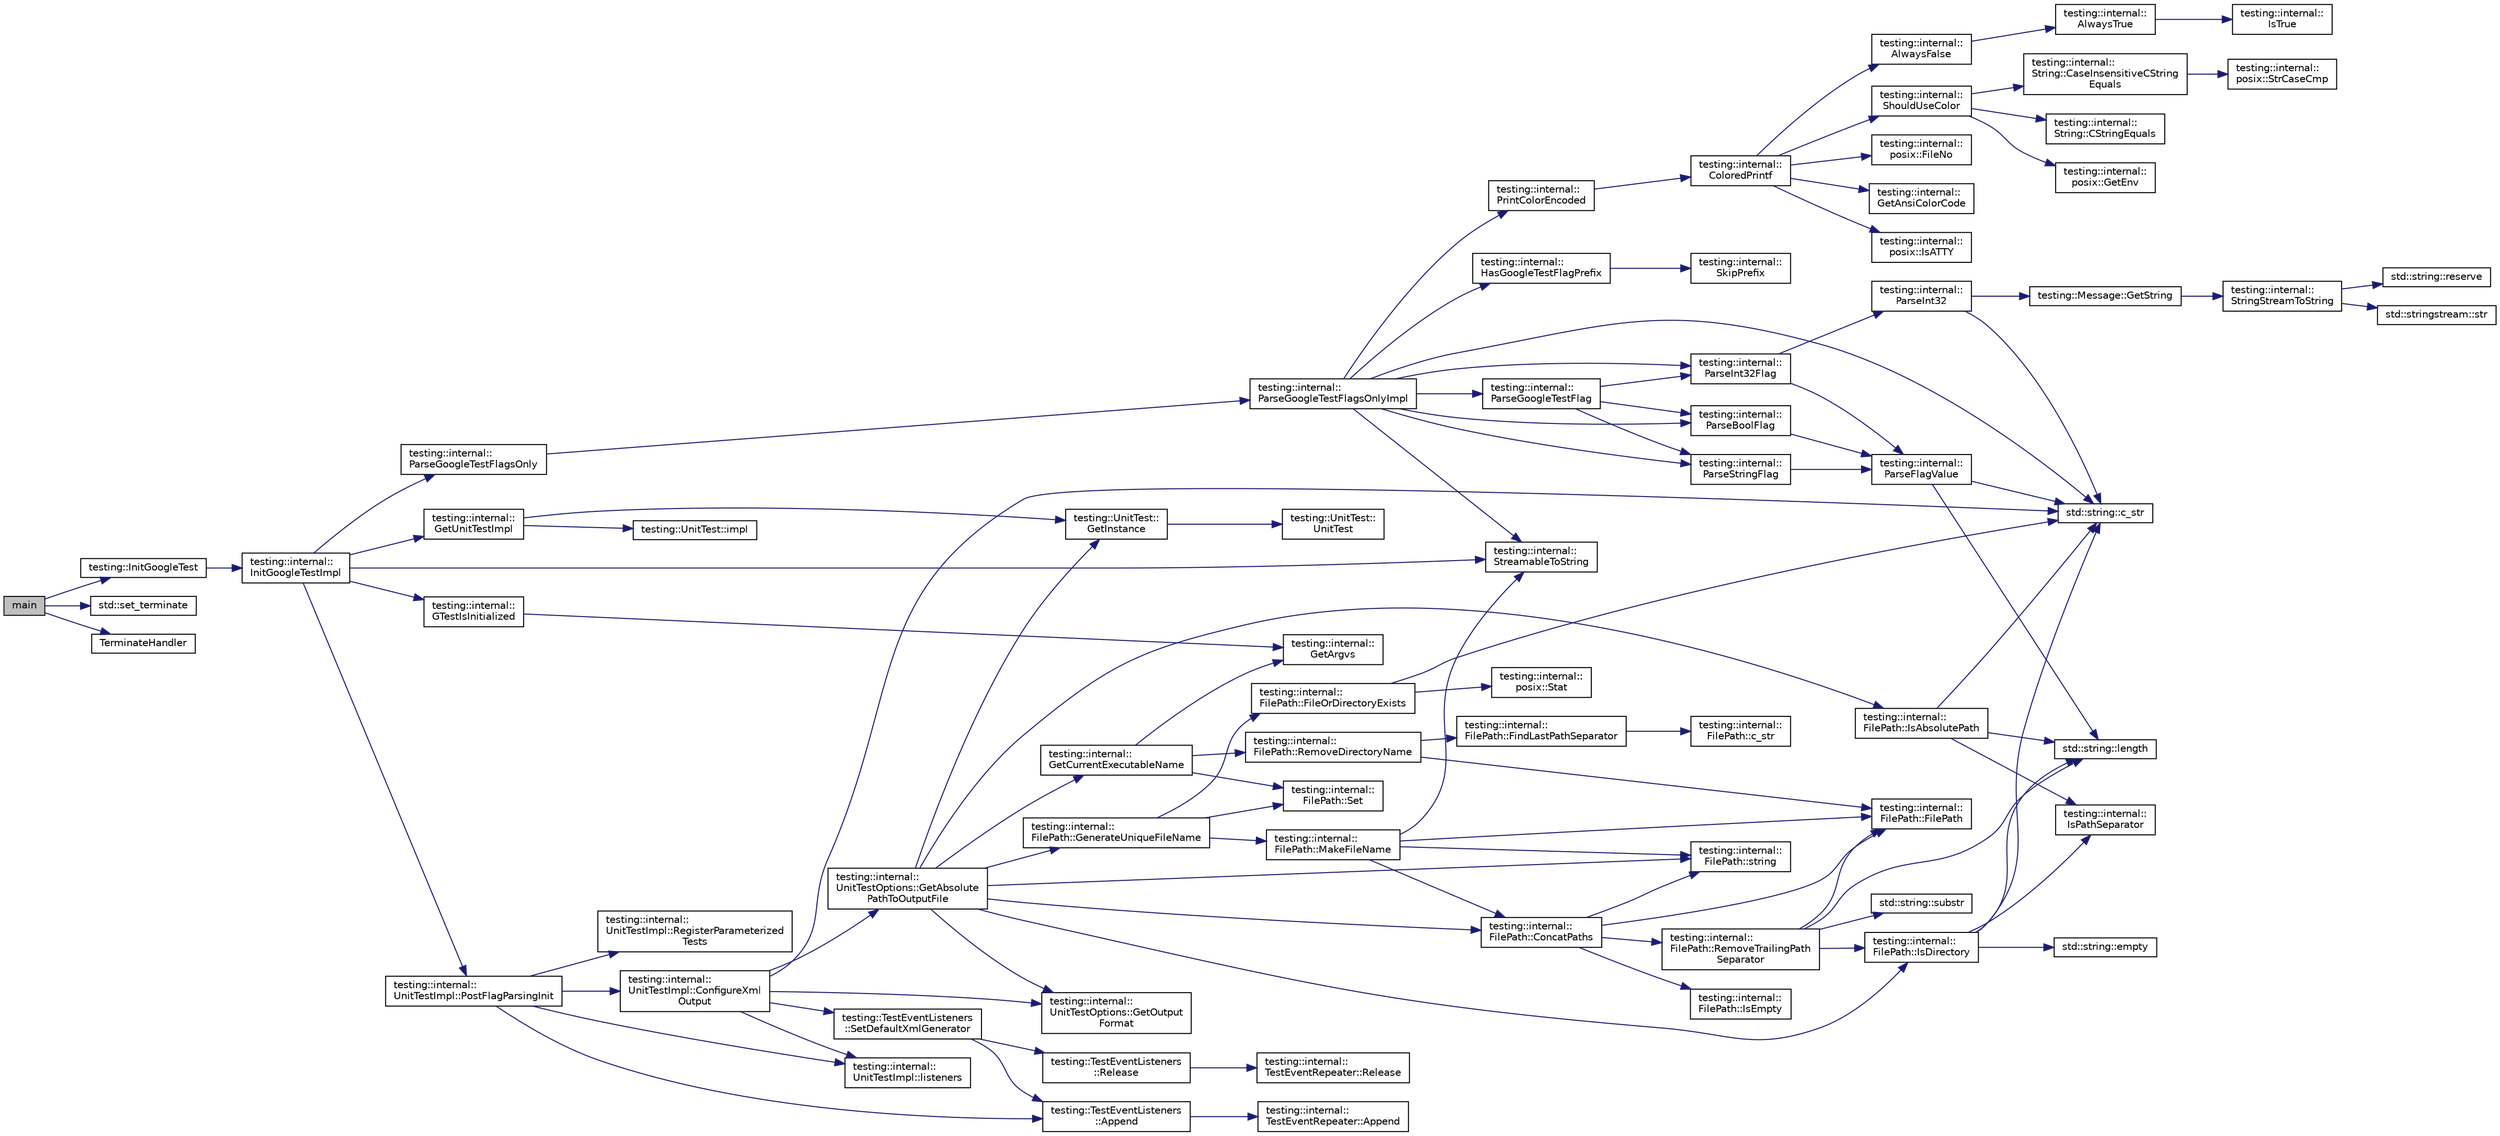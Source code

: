 digraph "main"
{
 // INTERACTIVE_SVG=YES
 // LATEX_PDF_SIZE
  bgcolor="transparent";
  edge [fontname="Helvetica",fontsize="10",labelfontname="Helvetica",labelfontsize="10"];
  node [fontname="Helvetica",fontsize="10",shape=record];
  rankdir="LR";
  Node1 [label="main",height=0.2,width=0.4,color="black", fillcolor="grey75", style="filled", fontcolor="black",tooltip=" "];
  Node1 -> Node2 [color="midnightblue",fontsize="10",style="solid",fontname="Helvetica"];
  Node2 [label="testing::InitGoogleTest",height=0.2,width=0.4,color="black",URL="$namespacetesting.html#afd726ae08c9bd16dc52f78c822d9946b",tooltip=" "];
  Node2 -> Node3 [color="midnightblue",fontsize="10",style="solid",fontname="Helvetica"];
  Node3 [label="testing::internal::\lInitGoogleTestImpl",height=0.2,width=0.4,color="black",URL="$namespacetesting_1_1internal.html#ac3c6fa93391768aa91c6238b31aaeeb5",tooltip=" "];
  Node3 -> Node4 [color="midnightblue",fontsize="10",style="solid",fontname="Helvetica"];
  Node4 [label="testing::internal::\lGetUnitTestImpl",height=0.2,width=0.4,color="black",URL="$namespacetesting_1_1internal.html#a9bd0caf5d16512de38b39599c13ee634",tooltip=" "];
  Node4 -> Node5 [color="midnightblue",fontsize="10",style="solid",fontname="Helvetica"];
  Node5 [label="testing::UnitTest::\lGetInstance",height=0.2,width=0.4,color="black",URL="$classtesting_1_1UnitTest.html#a24192400b70b3b946746954e9574fb8e",tooltip=" "];
  Node5 -> Node6 [color="midnightblue",fontsize="10",style="solid",fontname="Helvetica"];
  Node6 [label="testing::UnitTest::\lUnitTest",height=0.2,width=0.4,color="black",URL="$classtesting_1_1UnitTest.html#a5e646d37f980429c310af696c8775f5c",tooltip=" "];
  Node4 -> Node7 [color="midnightblue",fontsize="10",style="solid",fontname="Helvetica"];
  Node7 [label="testing::UnitTest::impl",height=0.2,width=0.4,color="black",URL="$classtesting_1_1UnitTest.html#a4df5d11a58affb337d7fa62eaa07690e",tooltip=" "];
  Node3 -> Node8 [color="midnightblue",fontsize="10",style="solid",fontname="Helvetica"];
  Node8 [label="testing::internal::\lGTestIsInitialized",height=0.2,width=0.4,color="black",URL="$namespacetesting_1_1internal.html#a91e707e0d371fae0224ffd37f0d042af",tooltip=" "];
  Node8 -> Node9 [color="midnightblue",fontsize="10",style="solid",fontname="Helvetica"];
  Node9 [label="testing::internal::\lGetArgvs",height=0.2,width=0.4,color="black",URL="$namespacetesting_1_1internal.html#a344160f771a3b754fa4e54b6e9846b23",tooltip=" "];
  Node3 -> Node10 [color="midnightblue",fontsize="10",style="solid",fontname="Helvetica"];
  Node10 [label="testing::internal::\lParseGoogleTestFlagsOnly",height=0.2,width=0.4,color="black",URL="$namespacetesting_1_1internal.html#a472880afbcc592a41e3d623e2dec8412",tooltip=" "];
  Node10 -> Node11 [color="midnightblue",fontsize="10",style="solid",fontname="Helvetica"];
  Node11 [label="testing::internal::\lParseGoogleTestFlagsOnlyImpl",height=0.2,width=0.4,color="black",URL="$namespacetesting_1_1internal.html#ae4c46ce8c3d016848fff52cc5133f2ac",tooltip=" "];
  Node11 -> Node12 [color="midnightblue",fontsize="10",style="solid",fontname="Helvetica"];
  Node12 [label="std::string::c_str",height=0.2,width=0.4,color="black",URL="/Users/shi-rongliu/html_book_20190607/cppreference-doxygen-web.tag.xml$cpp/string/basic_string/c_str.html#",tooltip=" "];
  Node11 -> Node13 [color="midnightblue",fontsize="10",style="solid",fontname="Helvetica"];
  Node13 [label="testing::internal::\lHasGoogleTestFlagPrefix",height=0.2,width=0.4,color="black",URL="$namespacetesting_1_1internal.html#a6fff795269f50673e358438721710d6f",tooltip=" "];
  Node13 -> Node14 [color="midnightblue",fontsize="10",style="solid",fontname="Helvetica"];
  Node14 [label="testing::internal::\lSkipPrefix",height=0.2,width=0.4,color="black",URL="$namespacetesting_1_1internal.html#a244d9a3765727306b597b8992ab84036",tooltip=" "];
  Node11 -> Node15 [color="midnightblue",fontsize="10",style="solid",fontname="Helvetica"];
  Node15 [label="testing::internal::\lParseBoolFlag",height=0.2,width=0.4,color="black",URL="$namespacetesting_1_1internal.html#ada3b98e7cfe93f4ba2053c470d9e3e51",tooltip=" "];
  Node15 -> Node16 [color="midnightblue",fontsize="10",style="solid",fontname="Helvetica"];
  Node16 [label="testing::internal::\lParseFlagValue",height=0.2,width=0.4,color="black",URL="$namespacetesting_1_1internal.html#a8bfd56af5e4a89bfb76f7e1723e41b03",tooltip=" "];
  Node16 -> Node12 [color="midnightblue",fontsize="10",style="solid",fontname="Helvetica"];
  Node16 -> Node17 [color="midnightblue",fontsize="10",style="solid",fontname="Helvetica"];
  Node17 [label="std::string::length",height=0.2,width=0.4,color="black",URL="/Users/shi-rongliu/html_book_20190607/cppreference-doxygen-web.tag.xml$cpp/string/basic_string/size.html#",tooltip=" "];
  Node11 -> Node18 [color="midnightblue",fontsize="10",style="solid",fontname="Helvetica"];
  Node18 [label="testing::internal::\lParseGoogleTestFlag",height=0.2,width=0.4,color="black",URL="$namespacetesting_1_1internal.html#afccff08aa2b1ede0dd32c1364a5dee42",tooltip=" "];
  Node18 -> Node15 [color="midnightblue",fontsize="10",style="solid",fontname="Helvetica"];
  Node18 -> Node19 [color="midnightblue",fontsize="10",style="solid",fontname="Helvetica"];
  Node19 [label="testing::internal::\lParseInt32Flag",height=0.2,width=0.4,color="black",URL="$namespacetesting_1_1internal.html#ae3449e173767750b613114ceac6d916a",tooltip=" "];
  Node19 -> Node16 [color="midnightblue",fontsize="10",style="solid",fontname="Helvetica"];
  Node19 -> Node20 [color="midnightblue",fontsize="10",style="solid",fontname="Helvetica"];
  Node20 [label="testing::internal::\lParseInt32",height=0.2,width=0.4,color="black",URL="$namespacetesting_1_1internal.html#ac06fc81336a3d80755f4020d34321766",tooltip=" "];
  Node20 -> Node12 [color="midnightblue",fontsize="10",style="solid",fontname="Helvetica"];
  Node20 -> Node21 [color="midnightblue",fontsize="10",style="solid",fontname="Helvetica"];
  Node21 [label="testing::Message::GetString",height=0.2,width=0.4,color="black",URL="$classtesting_1_1Message.html#a2cdc4df62bdcc9df37651a1cf527704e",tooltip=" "];
  Node21 -> Node22 [color="midnightblue",fontsize="10",style="solid",fontname="Helvetica"];
  Node22 [label="testing::internal::\lStringStreamToString",height=0.2,width=0.4,color="black",URL="$namespacetesting_1_1internal.html#ac0a2b7f69fc829d80a39e925b6417e39",tooltip=" "];
  Node22 -> Node23 [color="midnightblue",fontsize="10",style="solid",fontname="Helvetica"];
  Node23 [label="std::string::reserve",height=0.2,width=0.4,color="black",URL="/Users/shi-rongliu/html_book_20190607/cppreference-doxygen-web.tag.xml$cpp/string/basic_string/reserve.html#",tooltip=" "];
  Node22 -> Node24 [color="midnightblue",fontsize="10",style="solid",fontname="Helvetica"];
  Node24 [label="std::stringstream::str",height=0.2,width=0.4,color="black",URL="/Users/shi-rongliu/html_book_20190607/cppreference-doxygen-web.tag.xml$cpp/io/basic_stringstream/str.html#",tooltip=" "];
  Node18 -> Node25 [color="midnightblue",fontsize="10",style="solid",fontname="Helvetica"];
  Node25 [label="testing::internal::\lParseStringFlag",height=0.2,width=0.4,color="black",URL="$namespacetesting_1_1internal.html#aa4ce312efaaf7a97aac2303173afe021",tooltip=" "];
  Node25 -> Node16 [color="midnightblue",fontsize="10",style="solid",fontname="Helvetica"];
  Node11 -> Node19 [color="midnightblue",fontsize="10",style="solid",fontname="Helvetica"];
  Node11 -> Node25 [color="midnightblue",fontsize="10",style="solid",fontname="Helvetica"];
  Node11 -> Node26 [color="midnightblue",fontsize="10",style="solid",fontname="Helvetica"];
  Node26 [label="testing::internal::\lPrintColorEncoded",height=0.2,width=0.4,color="black",URL="$namespacetesting_1_1internal.html#a7d8c446a29c7e22d7d4dde8f530bb57e",tooltip=" "];
  Node26 -> Node27 [color="midnightblue",fontsize="10",style="solid",fontname="Helvetica"];
  Node27 [label="testing::internal::\lColoredPrintf",height=0.2,width=0.4,color="black",URL="$namespacetesting_1_1internal.html#adef3055706176001364e54eb73a87e31",tooltip=" "];
  Node27 -> Node28 [color="midnightblue",fontsize="10",style="solid",fontname="Helvetica"];
  Node28 [label="testing::internal::\lAlwaysFalse",height=0.2,width=0.4,color="black",URL="$namespacetesting_1_1internal.html#a4b24c851ab13569b1b15b3d259b60d2e",tooltip=" "];
  Node28 -> Node29 [color="midnightblue",fontsize="10",style="solid",fontname="Helvetica"];
  Node29 [label="testing::internal::\lAlwaysTrue",height=0.2,width=0.4,color="black",URL="$namespacetesting_1_1internal.html#a922c9da63cd4bf94fc473b9ecac76414",tooltip=" "];
  Node29 -> Node30 [color="midnightblue",fontsize="10",style="solid",fontname="Helvetica"];
  Node30 [label="testing::internal::\lIsTrue",height=0.2,width=0.4,color="black",URL="$namespacetesting_1_1internal.html#a527b9bcc13669b9a16400c8514266254",tooltip=" "];
  Node27 -> Node31 [color="midnightblue",fontsize="10",style="solid",fontname="Helvetica"];
  Node31 [label="testing::internal::\lposix::FileNo",height=0.2,width=0.4,color="black",URL="$namespacetesting_1_1internal_1_1posix.html#a3117b067e1f942a2031e666953120ccc",tooltip=" "];
  Node27 -> Node32 [color="midnightblue",fontsize="10",style="solid",fontname="Helvetica"];
  Node32 [label="testing::internal::\lGetAnsiColorCode",height=0.2,width=0.4,color="black",URL="$namespacetesting_1_1internal.html#a0aefb9deb60e90f19c236559837303d8",tooltip=" "];
  Node27 -> Node33 [color="midnightblue",fontsize="10",style="solid",fontname="Helvetica"];
  Node33 [label="testing::internal::\lposix::IsATTY",height=0.2,width=0.4,color="black",URL="$namespacetesting_1_1internal_1_1posix.html#a16ebe936b3a8ea462a94191635aedc27",tooltip=" "];
  Node27 -> Node34 [color="midnightblue",fontsize="10",style="solid",fontname="Helvetica"];
  Node34 [label="testing::internal::\lShouldUseColor",height=0.2,width=0.4,color="black",URL="$namespacetesting_1_1internal.html#ac1db1b4603967a6c4404f31cbbac31a6",tooltip=" "];
  Node34 -> Node35 [color="midnightblue",fontsize="10",style="solid",fontname="Helvetica"];
  Node35 [label="testing::internal::\lString::CaseInsensitiveCString\lEquals",height=0.2,width=0.4,color="black",URL="$classtesting_1_1internal_1_1String.html#a116ca435d63306927ba19f90a3596787",tooltip=" "];
  Node35 -> Node36 [color="midnightblue",fontsize="10",style="solid",fontname="Helvetica"];
  Node36 [label="testing::internal::\lposix::StrCaseCmp",height=0.2,width=0.4,color="black",URL="$namespacetesting_1_1internal_1_1posix.html#a1ef2385a7f8e4c706054da35967e76bd",tooltip=" "];
  Node34 -> Node37 [color="midnightblue",fontsize="10",style="solid",fontname="Helvetica"];
  Node37 [label="testing::internal::\lString::CStringEquals",height=0.2,width=0.4,color="black",URL="$classtesting_1_1internal_1_1String.html#a8bea7b33e7effbd299a0b4a5522ea96e",tooltip=" "];
  Node34 -> Node38 [color="midnightblue",fontsize="10",style="solid",fontname="Helvetica"];
  Node38 [label="testing::internal::\lposix::GetEnv",height=0.2,width=0.4,color="black",URL="$namespacetesting_1_1internal_1_1posix.html#a1d5e3da5a27eed25986859fa83cafe95",tooltip=" "];
  Node11 -> Node39 [color="midnightblue",fontsize="10",style="solid",fontname="Helvetica"];
  Node39 [label="testing::internal::\lStreamableToString",height=0.2,width=0.4,color="black",URL="$namespacetesting_1_1internal.html#aad4beed95d0846e6ffc5da0978ef3bb9",tooltip=" "];
  Node3 -> Node40 [color="midnightblue",fontsize="10",style="solid",fontname="Helvetica"];
  Node40 [label="testing::internal::\lUnitTestImpl::PostFlagParsingInit",height=0.2,width=0.4,color="black",URL="$classtesting_1_1internal_1_1UnitTestImpl.html#a772894193104b1b2516f16e6ff813168",tooltip=" "];
  Node40 -> Node41 [color="midnightblue",fontsize="10",style="solid",fontname="Helvetica"];
  Node41 [label="testing::TestEventListeners\l::Append",height=0.2,width=0.4,color="black",URL="$classtesting_1_1TestEventListeners.html#a1207dce74d64c1c39ffa6105560536a0",tooltip=" "];
  Node41 -> Node42 [color="midnightblue",fontsize="10",style="solid",fontname="Helvetica"];
  Node42 [label="testing::internal::\lTestEventRepeater::Append",height=0.2,width=0.4,color="black",URL="$classtesting_1_1internal_1_1TestEventRepeater.html#ad154ce021881721a5c46994316b14cb1",tooltip=" "];
  Node40 -> Node43 [color="midnightblue",fontsize="10",style="solid",fontname="Helvetica"];
  Node43 [label="testing::internal::\lUnitTestImpl::ConfigureXml\lOutput",height=0.2,width=0.4,color="black",URL="$classtesting_1_1internal_1_1UnitTestImpl.html#a21cd7b2928de03a55b5252f29dd5ae6d",tooltip=" "];
  Node43 -> Node12 [color="midnightblue",fontsize="10",style="solid",fontname="Helvetica"];
  Node43 -> Node44 [color="midnightblue",fontsize="10",style="solid",fontname="Helvetica"];
  Node44 [label="testing::internal::\lUnitTestOptions::GetAbsolute\lPathToOutputFile",height=0.2,width=0.4,color="black",URL="$classtesting_1_1internal_1_1UnitTestOptions.html#a993fb30ad66104158c8c0ac508daca3f",tooltip=" "];
  Node44 -> Node45 [color="midnightblue",fontsize="10",style="solid",fontname="Helvetica"];
  Node45 [label="testing::internal::\lFilePath::ConcatPaths",height=0.2,width=0.4,color="black",URL="$classtesting_1_1internal_1_1FilePath.html#ac9d57987f60ac43f0c57b89e333e531e",tooltip=" "];
  Node45 -> Node46 [color="midnightblue",fontsize="10",style="solid",fontname="Helvetica"];
  Node46 [label="testing::internal::\lFilePath::FilePath",height=0.2,width=0.4,color="black",URL="$classtesting_1_1internal_1_1FilePath.html#a3504a51accbca78a52fe586133ea5499",tooltip=" "];
  Node45 -> Node47 [color="midnightblue",fontsize="10",style="solid",fontname="Helvetica"];
  Node47 [label="testing::internal::\lFilePath::IsEmpty",height=0.2,width=0.4,color="black",URL="$classtesting_1_1internal_1_1FilePath.html#a2c165c5510e8705ade547849a9234a6e",tooltip=" "];
  Node45 -> Node48 [color="midnightblue",fontsize="10",style="solid",fontname="Helvetica"];
  Node48 [label="testing::internal::\lFilePath::RemoveTrailingPath\lSeparator",height=0.2,width=0.4,color="black",URL="$classtesting_1_1internal_1_1FilePath.html#ab47ada111cc940cf2359f6533bada6ca",tooltip=" "];
  Node48 -> Node46 [color="midnightblue",fontsize="10",style="solid",fontname="Helvetica"];
  Node48 -> Node49 [color="midnightblue",fontsize="10",style="solid",fontname="Helvetica"];
  Node49 [label="testing::internal::\lFilePath::IsDirectory",height=0.2,width=0.4,color="black",URL="$classtesting_1_1internal_1_1FilePath.html#a73fc042ad65e85bbecb956eb4603a6f2",tooltip=" "];
  Node49 -> Node12 [color="midnightblue",fontsize="10",style="solid",fontname="Helvetica"];
  Node49 -> Node50 [color="midnightblue",fontsize="10",style="solid",fontname="Helvetica"];
  Node50 [label="std::string::empty",height=0.2,width=0.4,color="black",URL="/Users/shi-rongliu/html_book_20190607/cppreference-doxygen-web.tag.xml$cpp/string/basic_string/empty.html#",tooltip=" "];
  Node49 -> Node51 [color="midnightblue",fontsize="10",style="solid",fontname="Helvetica"];
  Node51 [label="testing::internal::\lIsPathSeparator",height=0.2,width=0.4,color="black",URL="$namespacetesting_1_1internal.html#a6b8d22cee9edbbfe56077420a6fa1cb1",tooltip=" "];
  Node49 -> Node17 [color="midnightblue",fontsize="10",style="solid",fontname="Helvetica"];
  Node48 -> Node17 [color="midnightblue",fontsize="10",style="solid",fontname="Helvetica"];
  Node48 -> Node52 [color="midnightblue",fontsize="10",style="solid",fontname="Helvetica"];
  Node52 [label="std::string::substr",height=0.2,width=0.4,color="black",URL="/Users/shi-rongliu/html_book_20190607/cppreference-doxygen-web.tag.xml$cpp/string/basic_string/substr.html#",tooltip=" "];
  Node45 -> Node53 [color="midnightblue",fontsize="10",style="solid",fontname="Helvetica"];
  Node53 [label="testing::internal::\lFilePath::string",height=0.2,width=0.4,color="black",URL="$classtesting_1_1internal_1_1FilePath.html#ab1d58734f2e179264eb6353fea57361d",tooltip=" "];
  Node44 -> Node54 [color="midnightblue",fontsize="10",style="solid",fontname="Helvetica"];
  Node54 [label="testing::internal::\lFilePath::GenerateUniqueFileName",height=0.2,width=0.4,color="black",URL="$classtesting_1_1internal_1_1FilePath.html#a2280a77adb394cf80bb5f73fc292e8c8",tooltip=" "];
  Node54 -> Node55 [color="midnightblue",fontsize="10",style="solid",fontname="Helvetica"];
  Node55 [label="testing::internal::\lFilePath::FileOrDirectoryExists",height=0.2,width=0.4,color="black",URL="$classtesting_1_1internal_1_1FilePath.html#a105bd8fc3adff8fcb4a593532842fb68",tooltip=" "];
  Node55 -> Node12 [color="midnightblue",fontsize="10",style="solid",fontname="Helvetica"];
  Node55 -> Node56 [color="midnightblue",fontsize="10",style="solid",fontname="Helvetica"];
  Node56 [label="testing::internal::\lposix::Stat",height=0.2,width=0.4,color="black",URL="$namespacetesting_1_1internal_1_1posix.html#a2b87b7ff647a128614daf50667eb9304",tooltip=" "];
  Node54 -> Node57 [color="midnightblue",fontsize="10",style="solid",fontname="Helvetica"];
  Node57 [label="testing::internal::\lFilePath::MakeFileName",height=0.2,width=0.4,color="black",URL="$classtesting_1_1internal_1_1FilePath.html#aa8c102da670261eb4fa8e2f2481df139",tooltip=" "];
  Node57 -> Node45 [color="midnightblue",fontsize="10",style="solid",fontname="Helvetica"];
  Node57 -> Node46 [color="midnightblue",fontsize="10",style="solid",fontname="Helvetica"];
  Node57 -> Node39 [color="midnightblue",fontsize="10",style="solid",fontname="Helvetica"];
  Node57 -> Node53 [color="midnightblue",fontsize="10",style="solid",fontname="Helvetica"];
  Node54 -> Node58 [color="midnightblue",fontsize="10",style="solid",fontname="Helvetica"];
  Node58 [label="testing::internal::\lFilePath::Set",height=0.2,width=0.4,color="black",URL="$classtesting_1_1internal_1_1FilePath.html#a15a42de7518e89254e0640dd9317d5f7",tooltip=" "];
  Node44 -> Node59 [color="midnightblue",fontsize="10",style="solid",fontname="Helvetica"];
  Node59 [label="testing::internal::\lGetCurrentExecutableName",height=0.2,width=0.4,color="black",URL="$namespacetesting_1_1internal.html#a7a2bbf069f75bc99873976ad6fc356ad",tooltip=" "];
  Node59 -> Node9 [color="midnightblue",fontsize="10",style="solid",fontname="Helvetica"];
  Node59 -> Node60 [color="midnightblue",fontsize="10",style="solid",fontname="Helvetica"];
  Node60 [label="testing::internal::\lFilePath::RemoveDirectoryName",height=0.2,width=0.4,color="black",URL="$classtesting_1_1internal_1_1FilePath.html#a6b61ede2c81ecd870b8220c04aec3060",tooltip=" "];
  Node60 -> Node46 [color="midnightblue",fontsize="10",style="solid",fontname="Helvetica"];
  Node60 -> Node61 [color="midnightblue",fontsize="10",style="solid",fontname="Helvetica"];
  Node61 [label="testing::internal::\lFilePath::FindLastPathSeparator",height=0.2,width=0.4,color="black",URL="$classtesting_1_1internal_1_1FilePath.html#ab47f288e1e9ce5a904eccb94e86c4f99",tooltip=" "];
  Node61 -> Node62 [color="midnightblue",fontsize="10",style="solid",fontname="Helvetica"];
  Node62 [label="testing::internal::\lFilePath::c_str",height=0.2,width=0.4,color="black",URL="$classtesting_1_1internal_1_1FilePath.html#a43e9ff978b0d7c43c401d976d4621aa3",tooltip=" "];
  Node59 -> Node58 [color="midnightblue",fontsize="10",style="solid",fontname="Helvetica"];
  Node44 -> Node5 [color="midnightblue",fontsize="10",style="solid",fontname="Helvetica"];
  Node44 -> Node63 [color="midnightblue",fontsize="10",style="solid",fontname="Helvetica"];
  Node63 [label="testing::internal::\lUnitTestOptions::GetOutput\lFormat",height=0.2,width=0.4,color="black",URL="$classtesting_1_1internal_1_1UnitTestOptions.html#ae7413a21296d885c6924650b51ac4f6d",tooltip=" "];
  Node44 -> Node64 [color="midnightblue",fontsize="10",style="solid",fontname="Helvetica"];
  Node64 [label="testing::internal::\lFilePath::IsAbsolutePath",height=0.2,width=0.4,color="black",URL="$classtesting_1_1internal_1_1FilePath.html#ae17e5581e7996021e598851fe947df9c",tooltip=" "];
  Node64 -> Node12 [color="midnightblue",fontsize="10",style="solid",fontname="Helvetica"];
  Node64 -> Node51 [color="midnightblue",fontsize="10",style="solid",fontname="Helvetica"];
  Node64 -> Node17 [color="midnightblue",fontsize="10",style="solid",fontname="Helvetica"];
  Node44 -> Node49 [color="midnightblue",fontsize="10",style="solid",fontname="Helvetica"];
  Node44 -> Node53 [color="midnightblue",fontsize="10",style="solid",fontname="Helvetica"];
  Node43 -> Node63 [color="midnightblue",fontsize="10",style="solid",fontname="Helvetica"];
  Node43 -> Node65 [color="midnightblue",fontsize="10",style="solid",fontname="Helvetica"];
  Node65 [label="testing::internal::\lUnitTestImpl::listeners",height=0.2,width=0.4,color="black",URL="$classtesting_1_1internal_1_1UnitTestImpl.html#a67211f8475936f88d0e4d30f841c0da4",tooltip=" "];
  Node43 -> Node66 [color="midnightblue",fontsize="10",style="solid",fontname="Helvetica"];
  Node66 [label="testing::TestEventListeners\l::SetDefaultXmlGenerator",height=0.2,width=0.4,color="black",URL="$classtesting_1_1TestEventListeners.html#a36dbac47563ef8bb78cb467d11f5b4d9",tooltip=" "];
  Node66 -> Node41 [color="midnightblue",fontsize="10",style="solid",fontname="Helvetica"];
  Node66 -> Node67 [color="midnightblue",fontsize="10",style="solid",fontname="Helvetica"];
  Node67 [label="testing::TestEventListeners\l::Release",height=0.2,width=0.4,color="black",URL="$classtesting_1_1TestEventListeners.html#a038c9fa1975f84d6f3d25b52bc7bccdd",tooltip=" "];
  Node67 -> Node68 [color="midnightblue",fontsize="10",style="solid",fontname="Helvetica"];
  Node68 [label="testing::internal::\lTestEventRepeater::Release",height=0.2,width=0.4,color="black",URL="$classtesting_1_1internal_1_1TestEventRepeater.html#ac77a3d127e4726e11694e4ee9cf3b793",tooltip=" "];
  Node40 -> Node65 [color="midnightblue",fontsize="10",style="solid",fontname="Helvetica"];
  Node40 -> Node69 [color="midnightblue",fontsize="10",style="solid",fontname="Helvetica"];
  Node69 [label="testing::internal::\lUnitTestImpl::RegisterParameterized\lTests",height=0.2,width=0.4,color="black",URL="$classtesting_1_1internal_1_1UnitTestImpl.html#af84d2515f1a272a8783f00a3e8c0aff8",tooltip=" "];
  Node3 -> Node39 [color="midnightblue",fontsize="10",style="solid",fontname="Helvetica"];
  Node1 -> Node70 [color="midnightblue",fontsize="10",style="solid",fontname="Helvetica"];
  Node70 [label="std::set_terminate",height=0.2,width=0.4,color="black",URL="/Users/shi-rongliu/html_book_20190607/cppreference-doxygen-web.tag.xml$cpp/error/set_terminate.html#",tooltip=" "];
  Node1 -> Node71 [color="midnightblue",fontsize="10",style="solid",fontname="Helvetica"];
  Node71 [label="TerminateHandler",height=0.2,width=0.4,color="black",URL="$gtest__throw__on__failure__test___8cc.html#a478ad0386ef3cac98d230812ed07eeda",tooltip=" "];
}
